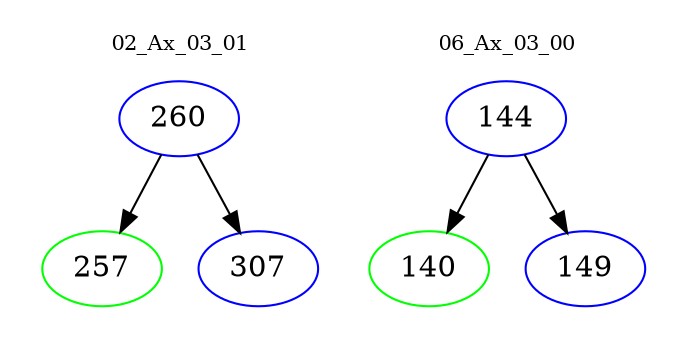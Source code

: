 digraph{
subgraph cluster_0 {
color = white
label = "02_Ax_03_01";
fontsize=10;
T0_260 [label="260", color="blue"]
T0_260 -> T0_257 [color="black"]
T0_257 [label="257", color="green"]
T0_260 -> T0_307 [color="black"]
T0_307 [label="307", color="blue"]
}
subgraph cluster_1 {
color = white
label = "06_Ax_03_00";
fontsize=10;
T1_144 [label="144", color="blue"]
T1_144 -> T1_140 [color="black"]
T1_140 [label="140", color="green"]
T1_144 -> T1_149 [color="black"]
T1_149 [label="149", color="blue"]
}
}
